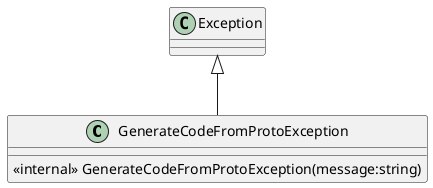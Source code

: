 @startuml
class GenerateCodeFromProtoException {
    <<internal>> GenerateCodeFromProtoException(message:string)
}
Exception <|-- GenerateCodeFromProtoException
@enduml

